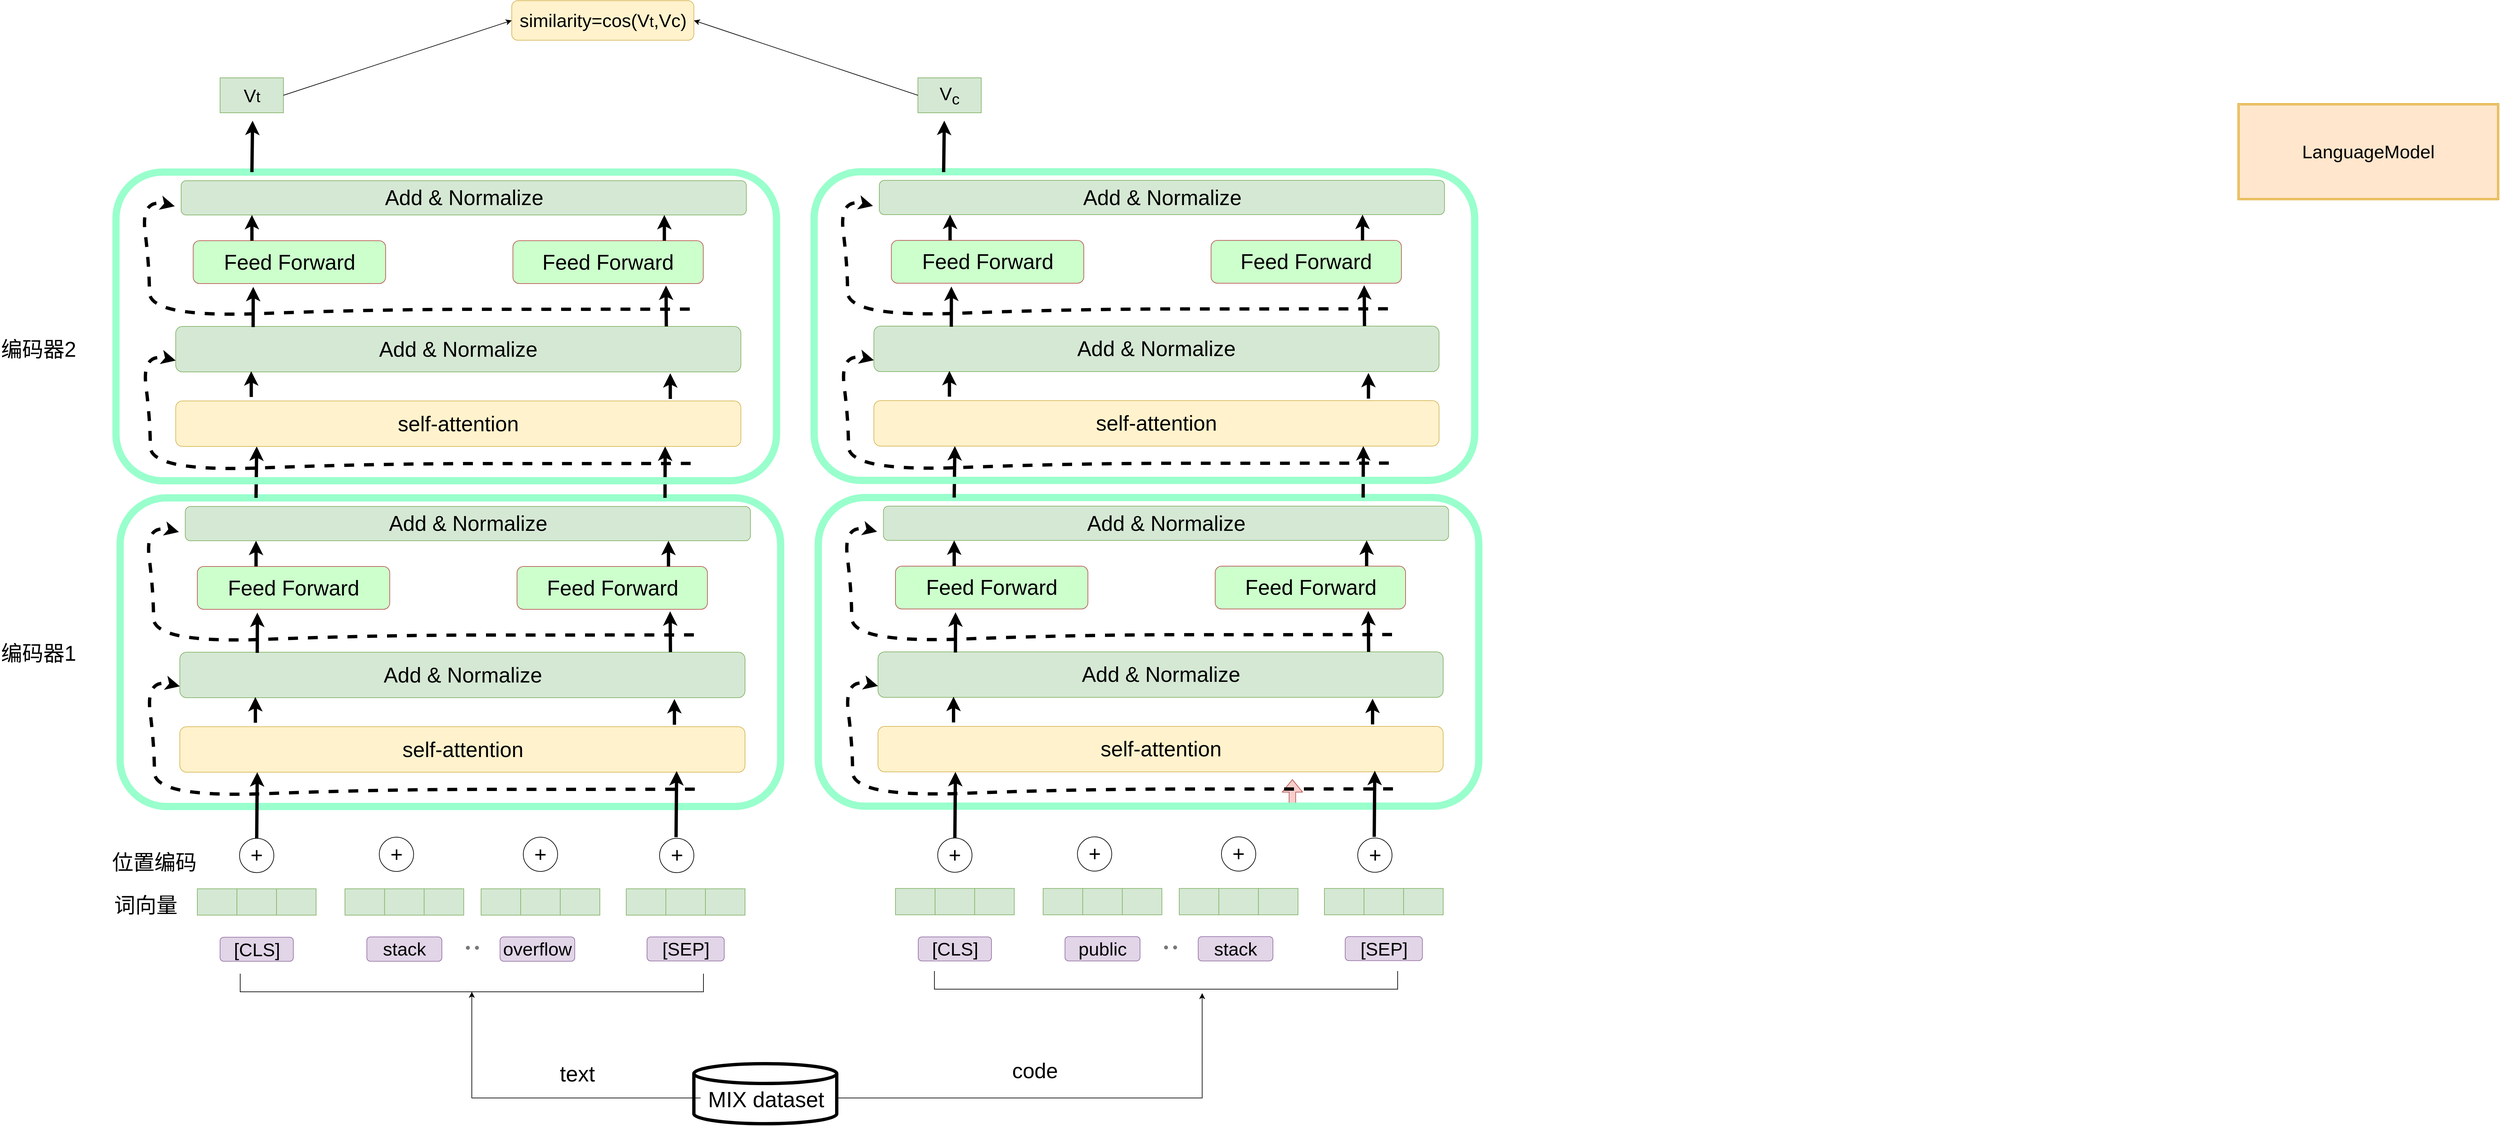 <mxfile version="16.2.7" type="github"><diagram name="Page-1" id="90a13364-a465-7bf4-72fc-28e22215d7a0"><mxGraphModel dx="5146.5" dy="3206" grid="1" gridSize="13" guides="1" tooltips="1" connect="1" arrows="1" fold="1" page="1" pageScale="1.5" pageWidth="1169" pageHeight="826" background="none" math="0" shadow="0"><root><mxCell id="0" style=";html=1;"/><mxCell id="1" style=";html=1;" parent="0"/><mxCell id="kjO1eCLJ_FDzMnLDXmi8-50" value="" style="rounded=1;whiteSpace=wrap;html=1;fontSize=32;fillColor=none;strokeColor=#99FFCC;strokeWidth=11;" vertex="1" parent="1"><mxGeometry x="-13" y="273" width="1001" height="468" as="geometry"/></mxCell><mxCell id="-iZUTilEa2WBl7ZFIHIT-30" value="" style="shape=partialRectangle;whiteSpace=wrap;html=1;bottom=1;right=1;left=1;top=0;fillColor=none;routingCenterX=-0.5;" parent="1" vertex="1"><mxGeometry x="169" y="995" width="702" height="27" as="geometry"/></mxCell><mxCell id="-iZUTilEa2WBl7ZFIHIT-35" value="&lt;span style=&quot;font-size: 28px&quot;&gt;stack&lt;/span&gt;" style="rounded=1;whiteSpace=wrap;html=1;fillColor=#e1d5e7;strokeColor=#9673a6;" parent="1" vertex="1"><mxGeometry x="360.88" y="938.75" width="113.75" height="37" as="geometry"/></mxCell><mxCell id="-iZUTilEa2WBl7ZFIHIT-37" value="&lt;span style=&quot;font-size: 28px&quot;&gt;overflow&lt;/span&gt;" style="rounded=1;whiteSpace=wrap;html=1;fillColor=#e1d5e7;strokeColor=#9673a6;" parent="1" vertex="1"><mxGeometry x="562.75" y="938.75" width="113.25" height="37" as="geometry"/></mxCell><mxCell id="-iZUTilEa2WBl7ZFIHIT-41" value="&lt;font style=&quot;font-size: 28px&quot;&gt;[SEP]&lt;/font&gt;" style="rounded=1;whiteSpace=wrap;html=1;fillColor=#e1d5e7;strokeColor=#9673a6;" parent="1" vertex="1"><mxGeometry x="785.5" y="938.75" width="117" height="36.5" as="geometry"/></mxCell><mxCell id="-iZUTilEa2WBl7ZFIHIT-42" value="&lt;font style=&quot;font-size: 28px&quot;&gt;[CLS]&lt;/font&gt;" style="rounded=1;whiteSpace=wrap;html=1;fillColor=#e1d5e7;strokeColor=#9673a6;" parent="1" vertex="1"><mxGeometry x="138.5" y="939.25" width="111" height="36.5" as="geometry"/></mxCell><mxCell id="-iZUTilEa2WBl7ZFIHIT-43" value="&lt;span style=&quot;font-size: 28px&quot;&gt;LanguageModel&lt;/span&gt;" style="shape=ext;double=1;rounded=0;whiteSpace=wrap;html=1;fillColor=#ffe6cc;strokeColor=#d79b00;" parent="1" vertex="1"><mxGeometry x="3196.25" y="-325" width="395.5" height="146" as="geometry"/></mxCell><mxCell id="-iZUTilEa2WBl7ZFIHIT-59" value="&lt;font style=&quot;font-size: 28px&quot;&gt;V&lt;/font&gt;&lt;font style=&quot;font-size: 23.333px&quot;&gt;t&lt;/font&gt;" style="rounded=0;whiteSpace=wrap;html=1;fillColor=#d5e8d4;strokeColor=#82b366;" parent="1" vertex="1"><mxGeometry x="138.5" y="-364" width="96" height="53" as="geometry"/></mxCell><mxCell id="r0zvoIGPUsBEDC_ozORA-17" value="&lt;font style=&quot;font-size: 28px&quot;&gt;V&lt;sub&gt;c&lt;/sub&gt;&lt;/font&gt;" style="rounded=0;whiteSpace=wrap;html=1;fillColor=#d5e8d4;strokeColor=#82b366;" parent="1" vertex="1"><mxGeometry x="1196" y="-364" width="96" height="53" as="geometry"/></mxCell><mxCell id="r0zvoIGPUsBEDC_ozORA-18" value="" style="shape=flexArrow;endArrow=classic;html=1;fillColor=#f8cecc;strokeColor=#b85450;" parent="1" edge="1"><mxGeometry width="50" height="50" relative="1" as="geometry"><mxPoint x="1763.5" y="743.75" as="sourcePoint"/><mxPoint x="1763.5" y="699.75" as="targetPoint"/></mxGeometry></mxCell><mxCell id="r0zvoIGPUsBEDC_ozORA-27" value="&lt;font style=&quot;font-size: 28px&quot;&gt;similarity=cos(V&lt;/font&gt;&lt;font&gt;&lt;span style=&quot;font-size: 23.333px&quot;&gt;t&lt;/span&gt;&lt;span style=&quot;font-size: 28px&quot;&gt;,Vc&lt;/span&gt;&lt;span style=&quot;font-size: 28px&quot;&gt;)&lt;/span&gt;&lt;/font&gt;" style="rounded=1;whiteSpace=wrap;html=1;fillColor=#fff2cc;strokeColor=#d6b656;" parent="1" vertex="1"><mxGeometry x="580.5" y="-481" width="276" height="60" as="geometry"/></mxCell><mxCell id="r0zvoIGPUsBEDC_ozORA-28" value="" style="endArrow=classic;html=1;entryX=0;entryY=0.5;entryDx=0;entryDy=0;exitX=1;exitY=0.5;exitDx=0;exitDy=0;" parent="1" source="-iZUTilEa2WBl7ZFIHIT-59" target="r0zvoIGPUsBEDC_ozORA-27" edge="1"><mxGeometry width="50" height="50" relative="1" as="geometry"><mxPoint x="533" y="-303.5" as="sourcePoint"/><mxPoint x="583" y="-353.5" as="targetPoint"/></mxGeometry></mxCell><mxCell id="r0zvoIGPUsBEDC_ozORA-29" value="" style="endArrow=classic;html=1;exitX=0;exitY=0.5;exitDx=0;exitDy=0;entryX=1;entryY=0.5;entryDx=0;entryDy=0;" parent="1" source="r0zvoIGPUsBEDC_ozORA-17" target="r0zvoIGPUsBEDC_ozORA-27" edge="1"><mxGeometry width="50" height="50" relative="1" as="geometry"><mxPoint x="665.25" y="668" as="sourcePoint"/><mxPoint x="665.75" y="638.5" as="targetPoint"/></mxGeometry></mxCell><mxCell id="w33IMnsK6YFaEakTSdEN-11" value="" style="shape=waypoint;sketch=0;size=6;pointerEvents=1;points=[];fillColor=none;resizable=0;rotatable=0;perimeter=centerPerimeter;snapToPoint=1;strokeWidth=1;strokeColor=#787878;" parent="1" vertex="1"><mxGeometry x="507.75" y="935.25" width="40" height="40" as="geometry"/></mxCell><mxCell id="w33IMnsK6YFaEakTSdEN-12" value="" style="shape=waypoint;sketch=0;size=6;pointerEvents=1;points=[];fillColor=none;resizable=0;rotatable=0;perimeter=centerPerimeter;snapToPoint=1;strokeWidth=1;strokeColor=#787878;" parent="1" vertex="1"><mxGeometry x="494" y="935.25" width="40" height="40" as="geometry"/></mxCell><mxCell id="w33IMnsK6YFaEakTSdEN-25" value="" style="shape=cylinder3;whiteSpace=wrap;html=1;boundedLbl=1;backgroundOutline=1;size=15;fontSize=33;strokeWidth=5;" parent="1" vertex="1"><mxGeometry x="856.5" y="1131" width="216.5" height="91" as="geometry"/></mxCell><mxCell id="w33IMnsK6YFaEakTSdEN-29" style="edgeStyle=orthogonalEdgeStyle;rounded=0;orthogonalLoop=1;jettySize=auto;html=1;entryX=0.5;entryY=1;entryDx=0;entryDy=0;fontSize=33;" parent="1" source="w33IMnsK6YFaEakTSdEN-26" target="-iZUTilEa2WBl7ZFIHIT-30" edge="1"><mxGeometry relative="1" as="geometry"><Array as="points"><mxPoint x="520" y="1183"/></Array></mxGeometry></mxCell><mxCell id="w33IMnsK6YFaEakTSdEN-26" value="&lt;font style=&quot;font-size: 33px&quot;&gt;MIX dataset&lt;/font&gt;" style="text;html=1;strokeColor=none;fillColor=none;align=center;verticalAlign=middle;whiteSpace=wrap;rounded=0;dashed=1;dashPattern=1 2;" parent="1" vertex="1"><mxGeometry x="866.75" y="1170" width="198" height="30" as="geometry"/></mxCell><mxCell id="w33IMnsK6YFaEakTSdEN-31" value="text" style="text;html=1;strokeColor=none;fillColor=none;align=center;verticalAlign=middle;whiteSpace=wrap;rounded=0;fontSize=33;" parent="1" vertex="1"><mxGeometry x="650" y="1131" width="60" height="30" as="geometry"/></mxCell><mxCell id="kjO1eCLJ_FDzMnLDXmi8-4" value="" style="shape=table;html=1;whiteSpace=wrap;startSize=0;container=1;collapsible=0;childLayout=tableLayout;fillColor=#d5e8d4;strokeColor=#82b366;" vertex="1" parent="1"><mxGeometry x="104" y="865.75" width="180" height="40" as="geometry"/></mxCell><mxCell id="kjO1eCLJ_FDzMnLDXmi8-5" value="" style="shape=tableRow;horizontal=0;startSize=0;swimlaneHead=0;swimlaneBody=0;top=0;left=0;bottom=0;right=0;collapsible=0;dropTarget=0;fillColor=none;points=[[0,0.5],[1,0.5]];portConstraint=eastwest;" vertex="1" parent="kjO1eCLJ_FDzMnLDXmi8-4"><mxGeometry width="180" height="40" as="geometry"/></mxCell><mxCell id="kjO1eCLJ_FDzMnLDXmi8-6" value="" style="shape=partialRectangle;html=1;whiteSpace=wrap;connectable=0;fillColor=none;top=0;left=0;bottom=0;right=0;overflow=hidden;" vertex="1" parent="kjO1eCLJ_FDzMnLDXmi8-5"><mxGeometry width="60" height="40" as="geometry"><mxRectangle width="60" height="40" as="alternateBounds"/></mxGeometry></mxCell><mxCell id="kjO1eCLJ_FDzMnLDXmi8-7" value="" style="shape=partialRectangle;html=1;whiteSpace=wrap;connectable=0;fillColor=none;top=0;left=0;bottom=0;right=0;overflow=hidden;" vertex="1" parent="kjO1eCLJ_FDzMnLDXmi8-5"><mxGeometry x="60" width="60" height="40" as="geometry"><mxRectangle width="60" height="40" as="alternateBounds"/></mxGeometry></mxCell><mxCell id="kjO1eCLJ_FDzMnLDXmi8-8" value="" style="shape=partialRectangle;html=1;whiteSpace=wrap;connectable=0;fillColor=none;top=0;left=0;bottom=0;right=0;overflow=hidden;" vertex="1" parent="kjO1eCLJ_FDzMnLDXmi8-5"><mxGeometry x="120" width="60" height="40" as="geometry"><mxRectangle width="60" height="40" as="alternateBounds"/></mxGeometry></mxCell><mxCell id="kjO1eCLJ_FDzMnLDXmi8-18" value="" style="shape=table;html=1;whiteSpace=wrap;startSize=0;container=1;collapsible=0;childLayout=tableLayout;fillColor=#d5e8d4;strokeColor=#82b366;" vertex="1" parent="1"><mxGeometry x="327.75" y="865.75" width="180" height="40" as="geometry"/></mxCell><mxCell id="kjO1eCLJ_FDzMnLDXmi8-19" value="" style="shape=tableRow;horizontal=0;startSize=0;swimlaneHead=0;swimlaneBody=0;top=0;left=0;bottom=0;right=0;collapsible=0;dropTarget=0;fillColor=none;points=[[0,0.5],[1,0.5]];portConstraint=eastwest;" vertex="1" parent="kjO1eCLJ_FDzMnLDXmi8-18"><mxGeometry width="180" height="40" as="geometry"/></mxCell><mxCell id="kjO1eCLJ_FDzMnLDXmi8-20" value="" style="shape=partialRectangle;html=1;whiteSpace=wrap;connectable=0;fillColor=none;top=0;left=0;bottom=0;right=0;overflow=hidden;" vertex="1" parent="kjO1eCLJ_FDzMnLDXmi8-19"><mxGeometry width="60" height="40" as="geometry"><mxRectangle width="60" height="40" as="alternateBounds"/></mxGeometry></mxCell><mxCell id="kjO1eCLJ_FDzMnLDXmi8-21" value="" style="shape=partialRectangle;html=1;whiteSpace=wrap;connectable=0;fillColor=none;top=0;left=0;bottom=0;right=0;overflow=hidden;" vertex="1" parent="kjO1eCLJ_FDzMnLDXmi8-19"><mxGeometry x="60" width="60" height="40" as="geometry"><mxRectangle width="60" height="40" as="alternateBounds"/></mxGeometry></mxCell><mxCell id="kjO1eCLJ_FDzMnLDXmi8-22" value="" style="shape=partialRectangle;html=1;whiteSpace=wrap;connectable=0;fillColor=none;top=0;left=0;bottom=0;right=0;overflow=hidden;" vertex="1" parent="kjO1eCLJ_FDzMnLDXmi8-19"><mxGeometry x="120" width="60" height="40" as="geometry"><mxRectangle width="60" height="40" as="alternateBounds"/></mxGeometry></mxCell><mxCell id="kjO1eCLJ_FDzMnLDXmi8-23" value="" style="shape=table;html=1;whiteSpace=wrap;startSize=0;container=1;collapsible=0;childLayout=tableLayout;fillColor=#d5e8d4;strokeColor=#82b366;" vertex="1" parent="1"><mxGeometry x="534" y="865.75" width="180" height="40" as="geometry"/></mxCell><mxCell id="kjO1eCLJ_FDzMnLDXmi8-24" value="" style="shape=tableRow;horizontal=0;startSize=0;swimlaneHead=0;swimlaneBody=0;top=0;left=0;bottom=0;right=0;collapsible=0;dropTarget=0;fillColor=none;points=[[0,0.5],[1,0.5]];portConstraint=eastwest;" vertex="1" parent="kjO1eCLJ_FDzMnLDXmi8-23"><mxGeometry width="180" height="40" as="geometry"/></mxCell><mxCell id="kjO1eCLJ_FDzMnLDXmi8-25" value="" style="shape=partialRectangle;html=1;whiteSpace=wrap;connectable=0;fillColor=none;top=0;left=0;bottom=0;right=0;overflow=hidden;" vertex="1" parent="kjO1eCLJ_FDzMnLDXmi8-24"><mxGeometry width="60" height="40" as="geometry"><mxRectangle width="60" height="40" as="alternateBounds"/></mxGeometry></mxCell><mxCell id="kjO1eCLJ_FDzMnLDXmi8-26" value="" style="shape=partialRectangle;html=1;whiteSpace=wrap;connectable=0;fillColor=none;top=0;left=0;bottom=0;right=0;overflow=hidden;" vertex="1" parent="kjO1eCLJ_FDzMnLDXmi8-24"><mxGeometry x="60" width="60" height="40" as="geometry"><mxRectangle width="60" height="40" as="alternateBounds"/></mxGeometry></mxCell><mxCell id="kjO1eCLJ_FDzMnLDXmi8-27" value="" style="shape=partialRectangle;html=1;whiteSpace=wrap;connectable=0;fillColor=none;top=0;left=0;bottom=0;right=0;overflow=hidden;" vertex="1" parent="kjO1eCLJ_FDzMnLDXmi8-24"><mxGeometry x="120" width="60" height="40" as="geometry"><mxRectangle width="60" height="40" as="alternateBounds"/></mxGeometry></mxCell><mxCell id="kjO1eCLJ_FDzMnLDXmi8-33" value="" style="shape=table;html=1;whiteSpace=wrap;startSize=0;container=1;collapsible=0;childLayout=tableLayout;fillColor=#d5e8d4;strokeColor=#82b366;" vertex="1" parent="1"><mxGeometry x="754" y="865.75" width="180" height="40" as="geometry"/></mxCell><mxCell id="kjO1eCLJ_FDzMnLDXmi8-34" value="" style="shape=tableRow;horizontal=0;startSize=0;swimlaneHead=0;swimlaneBody=0;top=0;left=0;bottom=0;right=0;collapsible=0;dropTarget=0;fillColor=none;points=[[0,0.5],[1,0.5]];portConstraint=eastwest;" vertex="1" parent="kjO1eCLJ_FDzMnLDXmi8-33"><mxGeometry width="180" height="40" as="geometry"/></mxCell><mxCell id="kjO1eCLJ_FDzMnLDXmi8-35" value="" style="shape=partialRectangle;html=1;whiteSpace=wrap;connectable=0;fillColor=none;top=0;left=0;bottom=0;right=0;overflow=hidden;" vertex="1" parent="kjO1eCLJ_FDzMnLDXmi8-34"><mxGeometry width="60" height="40" as="geometry"><mxRectangle width="60" height="40" as="alternateBounds"/></mxGeometry></mxCell><mxCell id="kjO1eCLJ_FDzMnLDXmi8-36" value="" style="shape=partialRectangle;html=1;whiteSpace=wrap;connectable=0;fillColor=none;top=0;left=0;bottom=0;right=0;overflow=hidden;" vertex="1" parent="kjO1eCLJ_FDzMnLDXmi8-34"><mxGeometry x="60" width="60" height="40" as="geometry"><mxRectangle width="60" height="40" as="alternateBounds"/></mxGeometry></mxCell><mxCell id="kjO1eCLJ_FDzMnLDXmi8-37" value="" style="shape=partialRectangle;html=1;whiteSpace=wrap;connectable=0;fillColor=none;top=0;left=0;bottom=0;right=0;overflow=hidden;" vertex="1" parent="kjO1eCLJ_FDzMnLDXmi8-34"><mxGeometry x="120" width="60" height="40" as="geometry"><mxRectangle width="60" height="40" as="alternateBounds"/></mxGeometry></mxCell><mxCell id="kjO1eCLJ_FDzMnLDXmi8-41" value="&lt;font style=&quot;font-size: 32px&quot;&gt;+&lt;/font&gt;" style="ellipse;whiteSpace=wrap;html=1;aspect=fixed;" vertex="1" parent="1"><mxGeometry x="168" y="789.25" width="52" height="52" as="geometry"/></mxCell><mxCell id="kjO1eCLJ_FDzMnLDXmi8-45" value="&lt;font style=&quot;font-size: 32px&quot;&gt;+&lt;/font&gt;" style="ellipse;whiteSpace=wrap;html=1;aspect=fixed;" vertex="1" parent="1"><mxGeometry x="804.5" y="789.25" width="52" height="52" as="geometry"/></mxCell><mxCell id="kjO1eCLJ_FDzMnLDXmi8-46" value="&lt;font style=&quot;font-size: 32px&quot;&gt;+&lt;/font&gt;" style="ellipse;whiteSpace=wrap;html=1;aspect=fixed;" vertex="1" parent="1"><mxGeometry x="598" y="787.5" width="52" height="52" as="geometry"/></mxCell><mxCell id="kjO1eCLJ_FDzMnLDXmi8-47" value="&lt;font style=&quot;font-size: 32px&quot;&gt;+&lt;/font&gt;" style="ellipse;whiteSpace=wrap;html=1;aspect=fixed;" vertex="1" parent="1"><mxGeometry x="379.75" y="787.5" width="52" height="52" as="geometry"/></mxCell><mxCell id="kjO1eCLJ_FDzMnLDXmi8-48" value="词向量" style="text;html=1;strokeColor=none;fillColor=none;align=center;verticalAlign=middle;whiteSpace=wrap;rounded=0;fontSize=32;" vertex="1" parent="1"><mxGeometry x="-26" y="875.75" width="104" height="30" as="geometry"/></mxCell><mxCell id="kjO1eCLJ_FDzMnLDXmi8-49" value="位置编码" style="text;html=1;strokeColor=none;fillColor=none;align=center;verticalAlign=middle;whiteSpace=wrap;rounded=0;fontSize=32;" vertex="1" parent="1"><mxGeometry x="-26" y="811.25" width="130" height="30" as="geometry"/></mxCell><mxCell id="kjO1eCLJ_FDzMnLDXmi8-51" value="self-attention" style="rounded=1;whiteSpace=wrap;html=1;fontSize=32;fillColor=#fff2cc;strokeColor=#d6b656;" vertex="1" parent="1"><mxGeometry x="77.5" y="620" width="856.5" height="69" as="geometry"/></mxCell><mxCell id="kjO1eCLJ_FDzMnLDXmi8-52" value="Add &amp;amp; Normalize" style="rounded=1;whiteSpace=wrap;html=1;fontSize=32;fillColor=#d5e8d4;strokeColor=#82b366;" vertex="1" parent="1"><mxGeometry x="77.5" y="507" width="856.5" height="69" as="geometry"/></mxCell><mxCell id="kjO1eCLJ_FDzMnLDXmi8-53" value="Feed Forward" style="rounded=1;whiteSpace=wrap;html=1;fontSize=32;fillColor=#CCFFCC;strokeColor=#b85450;" vertex="1" parent="1"><mxGeometry x="104" y="377" width="291.62" height="65" as="geometry"/></mxCell><mxCell id="kjO1eCLJ_FDzMnLDXmi8-54" value="Feed Forward" style="rounded=1;whiteSpace=wrap;html=1;fontSize=32;fillColor=#CCFFCC;strokeColor=#b85450;" vertex="1" parent="1"><mxGeometry x="588.5" y="377" width="288.5" height="65" as="geometry"/></mxCell><mxCell id="kjO1eCLJ_FDzMnLDXmi8-55" value="Add &amp;amp; Normalize" style="rounded=1;whiteSpace=wrap;html=1;fontSize=32;fillColor=#d5e8d4;strokeColor=#82b366;" vertex="1" parent="1"><mxGeometry x="85.75" y="286" width="856.5" height="52" as="geometry"/></mxCell><mxCell id="kjO1eCLJ_FDzMnLDXmi8-56" value="" style="endArrow=classic;html=1;rounded=0;fontSize=32;exitX=0.5;exitY=0;exitDx=0;exitDy=0;entryX=0.137;entryY=1;entryDx=0;entryDy=0;entryPerimeter=0;strokeWidth=5;" edge="1" parent="1" source="kjO1eCLJ_FDzMnLDXmi8-41" target="kjO1eCLJ_FDzMnLDXmi8-51"><mxGeometry width="50" height="50" relative="1" as="geometry"><mxPoint x="364" y="687" as="sourcePoint"/><mxPoint x="414" y="637" as="targetPoint"/></mxGeometry></mxCell><mxCell id="kjO1eCLJ_FDzMnLDXmi8-57" value="" style="endArrow=classic;html=1;rounded=0;fontSize=32;exitX=0.5;exitY=0;exitDx=0;exitDy=0;entryX=0.137;entryY=1;entryDx=0;entryDy=0;entryPerimeter=0;strokeWidth=5;" edge="1" parent="1"><mxGeometry width="50" height="50" relative="1" as="geometry"><mxPoint x="829.5" y="787.5" as="sourcePoint"/><mxPoint x="830.34" y="687.25" as="targetPoint"/></mxGeometry></mxCell><mxCell id="kjO1eCLJ_FDzMnLDXmi8-60" value="" style="curved=1;endArrow=classic;html=1;rounded=0;fontSize=32;strokeWidth=5;dashed=1;entryX=0;entryY=0.75;entryDx=0;entryDy=0;exitX=0.87;exitY=0.944;exitDx=0;exitDy=0;exitPerimeter=0;" edge="1" parent="1" source="kjO1eCLJ_FDzMnLDXmi8-50" target="kjO1eCLJ_FDzMnLDXmi8-52"><mxGeometry width="50" height="50" relative="1" as="geometry"><mxPoint x="754" y="715" as="sourcePoint"/><mxPoint x="65" y="655" as="targetPoint"/><Array as="points"><mxPoint x="715" y="715"/><mxPoint x="377" y="715"/><mxPoint x="39" y="728"/><mxPoint x="39" y="650"/><mxPoint x="26" y="546"/></Array></mxGeometry></mxCell><mxCell id="kjO1eCLJ_FDzMnLDXmi8-61" value="" style="curved=1;endArrow=classic;html=1;rounded=0;fontSize=32;strokeWidth=5;dashed=1;entryX=0;entryY=0.75;entryDx=0;entryDy=0;exitX=0.87;exitY=0.944;exitDx=0;exitDy=0;exitPerimeter=0;" edge="1" parent="1"><mxGeometry width="50" height="50" relative="1" as="geometry"><mxPoint x="856.5" y="480.792" as="sourcePoint"/><mxPoint x="76.13" y="324.75" as="targetPoint"/><Array as="points"><mxPoint x="713.63" y="481"/><mxPoint x="375.63" y="481"/><mxPoint x="37.63" y="494"/><mxPoint x="37.63" y="416"/><mxPoint x="24.63" y="312"/></Array></mxGeometry></mxCell><mxCell id="kjO1eCLJ_FDzMnLDXmi8-62" value="" style="endArrow=classic;html=1;rounded=0;fontSize=32;strokeWidth=5;" edge="1" parent="1"><mxGeometry width="50" height="50" relative="1" as="geometry"><mxPoint x="192" y="614" as="sourcePoint"/><mxPoint x="192" y="575" as="targetPoint"/></mxGeometry></mxCell><mxCell id="kjO1eCLJ_FDzMnLDXmi8-65" value="" style="endArrow=classic;html=1;rounded=0;fontSize=32;strokeWidth=5;" edge="1" parent="1"><mxGeometry width="50" height="50" relative="1" as="geometry"><mxPoint x="827" y="617" as="sourcePoint"/><mxPoint x="827" y="578" as="targetPoint"/></mxGeometry></mxCell><mxCell id="kjO1eCLJ_FDzMnLDXmi8-66" value="" style="endArrow=classic;html=1;rounded=0;fontSize=32;strokeWidth=5;exitX=0.137;exitY=-0.058;exitDx=0;exitDy=0;exitPerimeter=0;" edge="1" parent="1"><mxGeometry width="50" height="50" relative="1" as="geometry"><mxPoint x="194.84" y="507.998" as="sourcePoint"/><mxPoint x="195" y="447" as="targetPoint"/></mxGeometry></mxCell><mxCell id="kjO1eCLJ_FDzMnLDXmi8-67" value="" style="endArrow=classic;html=1;rounded=0;fontSize=32;strokeWidth=5;entryX=0.858;entryY=1.031;entryDx=0;entryDy=0;entryPerimeter=0;" edge="1" parent="1"><mxGeometry width="50" height="50" relative="1" as="geometry"><mxPoint x="821" y="507" as="sourcePoint"/><mxPoint x="820.533" y="445.015" as="targetPoint"/></mxGeometry></mxCell><mxCell id="kjO1eCLJ_FDzMnLDXmi8-68" value="" style="endArrow=classic;html=1;rounded=0;fontSize=32;exitX=0.5;exitY=0;exitDx=0;exitDy=0;strokeWidth=5;" edge="1" parent="1"><mxGeometry width="50" height="50" relative="1" as="geometry"><mxPoint x="193" y="273" as="sourcePoint"/><mxPoint x="194" y="195" as="targetPoint"/></mxGeometry></mxCell><mxCell id="kjO1eCLJ_FDzMnLDXmi8-69" value="" style="endArrow=classic;html=1;rounded=0;fontSize=32;exitX=0.5;exitY=0;exitDx=0;exitDy=0;strokeWidth=5;" edge="1" parent="1"><mxGeometry width="50" height="50" relative="1" as="geometry"><mxPoint x="812.75" y="273" as="sourcePoint"/><mxPoint x="813" y="195" as="targetPoint"/></mxGeometry></mxCell><mxCell id="kjO1eCLJ_FDzMnLDXmi8-72" value="" style="endArrow=classic;html=1;rounded=0;fontSize=32;strokeWidth=5;" edge="1" parent="1"><mxGeometry width="50" height="50" relative="1" as="geometry"><mxPoint x="193" y="377" as="sourcePoint"/><mxPoint x="193" y="338" as="targetPoint"/></mxGeometry></mxCell><mxCell id="kjO1eCLJ_FDzMnLDXmi8-75" value="" style="endArrow=classic;html=1;rounded=0;fontSize=32;strokeWidth=5;" edge="1" parent="1"><mxGeometry width="50" height="50" relative="1" as="geometry"><mxPoint x="818" y="377" as="sourcePoint"/><mxPoint x="818" y="338" as="targetPoint"/></mxGeometry></mxCell><mxCell id="kjO1eCLJ_FDzMnLDXmi8-117" value="" style="rounded=1;whiteSpace=wrap;html=1;fontSize=32;fillColor=none;strokeColor=#99FFCC;strokeWidth=11;" vertex="1" parent="1"><mxGeometry x="-19.25" y="-221" width="1001" height="468" as="geometry"/></mxCell><mxCell id="kjO1eCLJ_FDzMnLDXmi8-118" value="self-attention" style="rounded=1;whiteSpace=wrap;html=1;fontSize=32;fillColor=#fff2cc;strokeColor=#d6b656;" vertex="1" parent="1"><mxGeometry x="71.25" y="126" width="856.5" height="69" as="geometry"/></mxCell><mxCell id="kjO1eCLJ_FDzMnLDXmi8-119" value="Add &amp;amp; Normalize" style="rounded=1;whiteSpace=wrap;html=1;fontSize=32;fillColor=#d5e8d4;strokeColor=#82b366;" vertex="1" parent="1"><mxGeometry x="71.25" y="13" width="856.5" height="69" as="geometry"/></mxCell><mxCell id="kjO1eCLJ_FDzMnLDXmi8-120" value="Feed Forward" style="rounded=1;whiteSpace=wrap;html=1;fontSize=32;fillColor=#CCFFCC;strokeColor=#b85450;" vertex="1" parent="1"><mxGeometry x="97.75" y="-117" width="291.62" height="65" as="geometry"/></mxCell><mxCell id="kjO1eCLJ_FDzMnLDXmi8-121" value="Feed Forward" style="rounded=1;whiteSpace=wrap;html=1;fontSize=32;fillColor=#CCFFCC;strokeColor=#b85450;" vertex="1" parent="1"><mxGeometry x="582.25" y="-117" width="288.5" height="65" as="geometry"/></mxCell><mxCell id="kjO1eCLJ_FDzMnLDXmi8-122" value="Add &amp;amp; Normalize" style="rounded=1;whiteSpace=wrap;html=1;fontSize=32;fillColor=#d5e8d4;strokeColor=#82b366;" vertex="1" parent="1"><mxGeometry x="79.5" y="-208" width="856.5" height="52" as="geometry"/></mxCell><mxCell id="kjO1eCLJ_FDzMnLDXmi8-123" value="" style="curved=1;endArrow=classic;html=1;rounded=0;fontSize=32;strokeWidth=5;dashed=1;entryX=0;entryY=0.75;entryDx=0;entryDy=0;exitX=0.87;exitY=0.944;exitDx=0;exitDy=0;exitPerimeter=0;" edge="1" parent="1" source="kjO1eCLJ_FDzMnLDXmi8-117" target="kjO1eCLJ_FDzMnLDXmi8-119"><mxGeometry width="50" height="50" relative="1" as="geometry"><mxPoint x="747.75" y="221" as="sourcePoint"/><mxPoint x="58.75" y="161" as="targetPoint"/><Array as="points"><mxPoint x="708.75" y="221"/><mxPoint x="370.75" y="221"/><mxPoint x="32.75" y="234"/><mxPoint x="32.75" y="156"/><mxPoint x="19.75" y="52"/></Array></mxGeometry></mxCell><mxCell id="kjO1eCLJ_FDzMnLDXmi8-124" value="" style="curved=1;endArrow=classic;html=1;rounded=0;fontSize=32;strokeWidth=5;dashed=1;entryX=0;entryY=0.75;entryDx=0;entryDy=0;exitX=0.87;exitY=0.944;exitDx=0;exitDy=0;exitPerimeter=0;" edge="1" parent="1"><mxGeometry width="50" height="50" relative="1" as="geometry"><mxPoint x="850.25" y="-13.208" as="sourcePoint"/><mxPoint x="69.88" y="-169.25" as="targetPoint"/><Array as="points"><mxPoint x="707.38" y="-13"/><mxPoint x="369.38" y="-13"/><mxPoint x="31.38"/><mxPoint x="31.38" y="-78"/><mxPoint x="18.38" y="-182"/></Array></mxGeometry></mxCell><mxCell id="kjO1eCLJ_FDzMnLDXmi8-125" value="" style="endArrow=classic;html=1;rounded=0;fontSize=32;strokeWidth=5;" edge="1" parent="1"><mxGeometry width="50" height="50" relative="1" as="geometry"><mxPoint x="185.75" y="120" as="sourcePoint"/><mxPoint x="185.75" y="81" as="targetPoint"/></mxGeometry></mxCell><mxCell id="kjO1eCLJ_FDzMnLDXmi8-128" value="" style="endArrow=classic;html=1;rounded=0;fontSize=32;strokeWidth=5;" edge="1" parent="1"><mxGeometry width="50" height="50" relative="1" as="geometry"><mxPoint x="820.75" y="123" as="sourcePoint"/><mxPoint x="820.75" y="84" as="targetPoint"/></mxGeometry></mxCell><mxCell id="kjO1eCLJ_FDzMnLDXmi8-129" value="" style="endArrow=classic;html=1;rounded=0;fontSize=32;strokeWidth=5;exitX=0.137;exitY=-0.058;exitDx=0;exitDy=0;exitPerimeter=0;" edge="1" parent="1"><mxGeometry width="50" height="50" relative="1" as="geometry"><mxPoint x="188.59" y="13.998" as="sourcePoint"/><mxPoint x="188.75" y="-47" as="targetPoint"/></mxGeometry></mxCell><mxCell id="kjO1eCLJ_FDzMnLDXmi8-130" value="" style="endArrow=classic;html=1;rounded=0;fontSize=32;strokeWidth=5;entryX=0.858;entryY=1.031;entryDx=0;entryDy=0;entryPerimeter=0;" edge="1" parent="1"><mxGeometry width="50" height="50" relative="1" as="geometry"><mxPoint x="814.75" y="13" as="sourcePoint"/><mxPoint x="814.283" y="-48.985" as="targetPoint"/></mxGeometry></mxCell><mxCell id="kjO1eCLJ_FDzMnLDXmi8-131" value="" style="endArrow=classic;html=1;rounded=0;fontSize=32;exitX=0.5;exitY=0;exitDx=0;exitDy=0;strokeWidth=5;" edge="1" parent="1"><mxGeometry width="50" height="50" relative="1" as="geometry"><mxPoint x="186.75" y="-221" as="sourcePoint"/><mxPoint x="187.75" y="-299" as="targetPoint"/></mxGeometry></mxCell><mxCell id="kjO1eCLJ_FDzMnLDXmi8-135" value="" style="endArrow=classic;html=1;rounded=0;fontSize=32;strokeWidth=5;" edge="1" parent="1"><mxGeometry width="50" height="50" relative="1" as="geometry"><mxPoint x="186.75" y="-117" as="sourcePoint"/><mxPoint x="186.75" y="-156" as="targetPoint"/></mxGeometry></mxCell><mxCell id="kjO1eCLJ_FDzMnLDXmi8-136" value="" style="endArrow=classic;html=1;rounded=0;fontSize=32;strokeWidth=5;" edge="1" parent="1"><mxGeometry width="50" height="50" relative="1" as="geometry"><mxPoint x="811.75" y="-117" as="sourcePoint"/><mxPoint x="811.75" y="-156" as="targetPoint"/></mxGeometry></mxCell><mxCell id="kjO1eCLJ_FDzMnLDXmi8-137" value="编码器1" style="text;html=1;strokeColor=none;fillColor=none;align=center;verticalAlign=middle;whiteSpace=wrap;rounded=0;fontSize=32;" vertex="1" parent="1"><mxGeometry x="-195" y="494" width="117" height="30" as="geometry"/></mxCell><mxCell id="kjO1eCLJ_FDzMnLDXmi8-138" value="编码器2" style="text;html=1;strokeColor=none;fillColor=none;align=center;verticalAlign=middle;whiteSpace=wrap;rounded=0;fontSize=32;" vertex="1" parent="1"><mxGeometry x="-195" y="32.5" width="117" height="30" as="geometry"/></mxCell><mxCell id="kjO1eCLJ_FDzMnLDXmi8-205" value="" style="rounded=1;whiteSpace=wrap;html=1;fontSize=32;fillColor=none;strokeColor=#99FFCC;strokeWidth=11;" vertex="1" parent="1"><mxGeometry x="1045" y="272.5" width="1001" height="468" as="geometry"/></mxCell><mxCell id="kjO1eCLJ_FDzMnLDXmi8-206" value="&lt;span style=&quot;font-size: 28px&quot;&gt;public&lt;/span&gt;" style="rounded=1;whiteSpace=wrap;html=1;fillColor=#e1d5e7;strokeColor=#9673a6;" vertex="1" parent="1"><mxGeometry x="1418.88" y="938.25" width="113.75" height="37" as="geometry"/></mxCell><mxCell id="kjO1eCLJ_FDzMnLDXmi8-207" value="&lt;span style=&quot;font-size: 28px&quot;&gt;stack&lt;/span&gt;" style="rounded=1;whiteSpace=wrap;html=1;fillColor=#e1d5e7;strokeColor=#9673a6;" vertex="1" parent="1"><mxGeometry x="1620.75" y="938.25" width="113.25" height="37" as="geometry"/></mxCell><mxCell id="kjO1eCLJ_FDzMnLDXmi8-208" value="&lt;font style=&quot;font-size: 28px&quot;&gt;[SEP]&lt;/font&gt;" style="rounded=1;whiteSpace=wrap;html=1;fillColor=#e1d5e7;strokeColor=#9673a6;" vertex="1" parent="1"><mxGeometry x="1843.5" y="938.25" width="117" height="36.5" as="geometry"/></mxCell><mxCell id="kjO1eCLJ_FDzMnLDXmi8-209" value="&lt;font style=&quot;font-size: 28px&quot;&gt;[CLS]&lt;/font&gt;" style="rounded=1;whiteSpace=wrap;html=1;fillColor=#e1d5e7;strokeColor=#9673a6;" vertex="1" parent="1"><mxGeometry x="1196.5" y="938.75" width="111" height="36.5" as="geometry"/></mxCell><mxCell id="kjO1eCLJ_FDzMnLDXmi8-210" value="" style="shape=waypoint;sketch=0;size=6;pointerEvents=1;points=[];fillColor=none;resizable=0;rotatable=0;perimeter=centerPerimeter;snapToPoint=1;strokeWidth=1;strokeColor=#787878;" vertex="1" parent="1"><mxGeometry x="1565.75" y="934.75" width="40" height="40" as="geometry"/></mxCell><mxCell id="kjO1eCLJ_FDzMnLDXmi8-211" value="" style="shape=waypoint;sketch=0;size=6;pointerEvents=1;points=[];fillColor=none;resizable=0;rotatable=0;perimeter=centerPerimeter;snapToPoint=1;strokeWidth=1;strokeColor=#787878;" vertex="1" parent="1"><mxGeometry x="1552" y="934.75" width="40" height="40" as="geometry"/></mxCell><mxCell id="kjO1eCLJ_FDzMnLDXmi8-212" value="" style="shape=table;html=1;whiteSpace=wrap;startSize=0;container=1;collapsible=0;childLayout=tableLayout;fillColor=#d5e8d4;strokeColor=#82b366;" vertex="1" parent="1"><mxGeometry x="1162" y="865.25" width="180" height="40" as="geometry"/></mxCell><mxCell id="kjO1eCLJ_FDzMnLDXmi8-213" value="" style="shape=tableRow;horizontal=0;startSize=0;swimlaneHead=0;swimlaneBody=0;top=0;left=0;bottom=0;right=0;collapsible=0;dropTarget=0;fillColor=none;points=[[0,0.5],[1,0.5]];portConstraint=eastwest;" vertex="1" parent="kjO1eCLJ_FDzMnLDXmi8-212"><mxGeometry width="180" height="40" as="geometry"/></mxCell><mxCell id="kjO1eCLJ_FDzMnLDXmi8-214" value="" style="shape=partialRectangle;html=1;whiteSpace=wrap;connectable=0;fillColor=none;top=0;left=0;bottom=0;right=0;overflow=hidden;" vertex="1" parent="kjO1eCLJ_FDzMnLDXmi8-213"><mxGeometry width="60" height="40" as="geometry"><mxRectangle width="60" height="40" as="alternateBounds"/></mxGeometry></mxCell><mxCell id="kjO1eCLJ_FDzMnLDXmi8-215" value="" style="shape=partialRectangle;html=1;whiteSpace=wrap;connectable=0;fillColor=none;top=0;left=0;bottom=0;right=0;overflow=hidden;" vertex="1" parent="kjO1eCLJ_FDzMnLDXmi8-213"><mxGeometry x="60" width="60" height="40" as="geometry"><mxRectangle width="60" height="40" as="alternateBounds"/></mxGeometry></mxCell><mxCell id="kjO1eCLJ_FDzMnLDXmi8-216" value="" style="shape=partialRectangle;html=1;whiteSpace=wrap;connectable=0;fillColor=none;top=0;left=0;bottom=0;right=0;overflow=hidden;" vertex="1" parent="kjO1eCLJ_FDzMnLDXmi8-213"><mxGeometry x="120" width="60" height="40" as="geometry"><mxRectangle width="60" height="40" as="alternateBounds"/></mxGeometry></mxCell><mxCell id="kjO1eCLJ_FDzMnLDXmi8-217" value="" style="shape=table;html=1;whiteSpace=wrap;startSize=0;container=1;collapsible=0;childLayout=tableLayout;fillColor=#d5e8d4;strokeColor=#82b366;" vertex="1" parent="1"><mxGeometry x="1385.75" y="865.25" width="180" height="40" as="geometry"/></mxCell><mxCell id="kjO1eCLJ_FDzMnLDXmi8-218" value="" style="shape=tableRow;horizontal=0;startSize=0;swimlaneHead=0;swimlaneBody=0;top=0;left=0;bottom=0;right=0;collapsible=0;dropTarget=0;fillColor=none;points=[[0,0.5],[1,0.5]];portConstraint=eastwest;" vertex="1" parent="kjO1eCLJ_FDzMnLDXmi8-217"><mxGeometry width="180" height="40" as="geometry"/></mxCell><mxCell id="kjO1eCLJ_FDzMnLDXmi8-219" value="" style="shape=partialRectangle;html=1;whiteSpace=wrap;connectable=0;fillColor=none;top=0;left=0;bottom=0;right=0;overflow=hidden;" vertex="1" parent="kjO1eCLJ_FDzMnLDXmi8-218"><mxGeometry width="60" height="40" as="geometry"><mxRectangle width="60" height="40" as="alternateBounds"/></mxGeometry></mxCell><mxCell id="kjO1eCLJ_FDzMnLDXmi8-220" value="" style="shape=partialRectangle;html=1;whiteSpace=wrap;connectable=0;fillColor=none;top=0;left=0;bottom=0;right=0;overflow=hidden;" vertex="1" parent="kjO1eCLJ_FDzMnLDXmi8-218"><mxGeometry x="60" width="60" height="40" as="geometry"><mxRectangle width="60" height="40" as="alternateBounds"/></mxGeometry></mxCell><mxCell id="kjO1eCLJ_FDzMnLDXmi8-221" value="" style="shape=partialRectangle;html=1;whiteSpace=wrap;connectable=0;fillColor=none;top=0;left=0;bottom=0;right=0;overflow=hidden;" vertex="1" parent="kjO1eCLJ_FDzMnLDXmi8-218"><mxGeometry x="120" width="60" height="40" as="geometry"><mxRectangle width="60" height="40" as="alternateBounds"/></mxGeometry></mxCell><mxCell id="kjO1eCLJ_FDzMnLDXmi8-222" value="" style="shape=table;html=1;whiteSpace=wrap;startSize=0;container=1;collapsible=0;childLayout=tableLayout;fillColor=#d5e8d4;strokeColor=#82b366;" vertex="1" parent="1"><mxGeometry x="1592" y="865.25" width="180" height="40" as="geometry"/></mxCell><mxCell id="kjO1eCLJ_FDzMnLDXmi8-223" value="" style="shape=tableRow;horizontal=0;startSize=0;swimlaneHead=0;swimlaneBody=0;top=0;left=0;bottom=0;right=0;collapsible=0;dropTarget=0;fillColor=none;points=[[0,0.5],[1,0.5]];portConstraint=eastwest;" vertex="1" parent="kjO1eCLJ_FDzMnLDXmi8-222"><mxGeometry width="180" height="40" as="geometry"/></mxCell><mxCell id="kjO1eCLJ_FDzMnLDXmi8-224" value="" style="shape=partialRectangle;html=1;whiteSpace=wrap;connectable=0;fillColor=none;top=0;left=0;bottom=0;right=0;overflow=hidden;" vertex="1" parent="kjO1eCLJ_FDzMnLDXmi8-223"><mxGeometry width="60" height="40" as="geometry"><mxRectangle width="60" height="40" as="alternateBounds"/></mxGeometry></mxCell><mxCell id="kjO1eCLJ_FDzMnLDXmi8-225" value="" style="shape=partialRectangle;html=1;whiteSpace=wrap;connectable=0;fillColor=none;top=0;left=0;bottom=0;right=0;overflow=hidden;" vertex="1" parent="kjO1eCLJ_FDzMnLDXmi8-223"><mxGeometry x="60" width="60" height="40" as="geometry"><mxRectangle width="60" height="40" as="alternateBounds"/></mxGeometry></mxCell><mxCell id="kjO1eCLJ_FDzMnLDXmi8-226" value="" style="shape=partialRectangle;html=1;whiteSpace=wrap;connectable=0;fillColor=none;top=0;left=0;bottom=0;right=0;overflow=hidden;" vertex="1" parent="kjO1eCLJ_FDzMnLDXmi8-223"><mxGeometry x="120" width="60" height="40" as="geometry"><mxRectangle width="60" height="40" as="alternateBounds"/></mxGeometry></mxCell><mxCell id="kjO1eCLJ_FDzMnLDXmi8-227" value="" style="shape=table;html=1;whiteSpace=wrap;startSize=0;container=1;collapsible=0;childLayout=tableLayout;fillColor=#d5e8d4;strokeColor=#82b366;" vertex="1" parent="1"><mxGeometry x="1812" y="865.25" width="180" height="40" as="geometry"/></mxCell><mxCell id="kjO1eCLJ_FDzMnLDXmi8-228" value="" style="shape=tableRow;horizontal=0;startSize=0;swimlaneHead=0;swimlaneBody=0;top=0;left=0;bottom=0;right=0;collapsible=0;dropTarget=0;fillColor=none;points=[[0,0.5],[1,0.5]];portConstraint=eastwest;" vertex="1" parent="kjO1eCLJ_FDzMnLDXmi8-227"><mxGeometry width="180" height="40" as="geometry"/></mxCell><mxCell id="kjO1eCLJ_FDzMnLDXmi8-229" value="" style="shape=partialRectangle;html=1;whiteSpace=wrap;connectable=0;fillColor=none;top=0;left=0;bottom=0;right=0;overflow=hidden;" vertex="1" parent="kjO1eCLJ_FDzMnLDXmi8-228"><mxGeometry width="60" height="40" as="geometry"><mxRectangle width="60" height="40" as="alternateBounds"/></mxGeometry></mxCell><mxCell id="kjO1eCLJ_FDzMnLDXmi8-230" value="" style="shape=partialRectangle;html=1;whiteSpace=wrap;connectable=0;fillColor=none;top=0;left=0;bottom=0;right=0;overflow=hidden;" vertex="1" parent="kjO1eCLJ_FDzMnLDXmi8-228"><mxGeometry x="60" width="60" height="40" as="geometry"><mxRectangle width="60" height="40" as="alternateBounds"/></mxGeometry></mxCell><mxCell id="kjO1eCLJ_FDzMnLDXmi8-231" value="" style="shape=partialRectangle;html=1;whiteSpace=wrap;connectable=0;fillColor=none;top=0;left=0;bottom=0;right=0;overflow=hidden;" vertex="1" parent="kjO1eCLJ_FDzMnLDXmi8-228"><mxGeometry x="120" width="60" height="40" as="geometry"><mxRectangle width="60" height="40" as="alternateBounds"/></mxGeometry></mxCell><mxCell id="kjO1eCLJ_FDzMnLDXmi8-232" value="&lt;font style=&quot;font-size: 32px&quot;&gt;+&lt;/font&gt;" style="ellipse;whiteSpace=wrap;html=1;aspect=fixed;" vertex="1" parent="1"><mxGeometry x="1226" y="788.75" width="52" height="52" as="geometry"/></mxCell><mxCell id="kjO1eCLJ_FDzMnLDXmi8-233" value="&lt;font style=&quot;font-size: 32px&quot;&gt;+&lt;/font&gt;" style="ellipse;whiteSpace=wrap;html=1;aspect=fixed;" vertex="1" parent="1"><mxGeometry x="1862.5" y="788.75" width="52" height="52" as="geometry"/></mxCell><mxCell id="kjO1eCLJ_FDzMnLDXmi8-234" value="&lt;font style=&quot;font-size: 32px&quot;&gt;+&lt;/font&gt;" style="ellipse;whiteSpace=wrap;html=1;aspect=fixed;" vertex="1" parent="1"><mxGeometry x="1656" y="787" width="52" height="52" as="geometry"/></mxCell><mxCell id="kjO1eCLJ_FDzMnLDXmi8-235" value="&lt;font style=&quot;font-size: 32px&quot;&gt;+&lt;/font&gt;" style="ellipse;whiteSpace=wrap;html=1;aspect=fixed;" vertex="1" parent="1"><mxGeometry x="1437.75" y="787" width="52" height="52" as="geometry"/></mxCell><mxCell id="kjO1eCLJ_FDzMnLDXmi8-238" value="self-attention" style="rounded=1;whiteSpace=wrap;html=1;fontSize=32;fillColor=#fff2cc;strokeColor=#d6b656;" vertex="1" parent="1"><mxGeometry x="1135.5" y="619.5" width="856.5" height="69" as="geometry"/></mxCell><mxCell id="kjO1eCLJ_FDzMnLDXmi8-239" value="Add &amp;amp; Normalize" style="rounded=1;whiteSpace=wrap;html=1;fontSize=32;fillColor=#d5e8d4;strokeColor=#82b366;" vertex="1" parent="1"><mxGeometry x="1135.5" y="506.5" width="856.5" height="69" as="geometry"/></mxCell><mxCell id="kjO1eCLJ_FDzMnLDXmi8-240" value="Feed Forward" style="rounded=1;whiteSpace=wrap;html=1;fontSize=32;fillColor=#CCFFCC;strokeColor=#b85450;" vertex="1" parent="1"><mxGeometry x="1162" y="376.5" width="291.62" height="65" as="geometry"/></mxCell><mxCell id="kjO1eCLJ_FDzMnLDXmi8-241" value="Feed Forward" style="rounded=1;whiteSpace=wrap;html=1;fontSize=32;fillColor=#CCFFCC;strokeColor=#b85450;" vertex="1" parent="1"><mxGeometry x="1646.5" y="376.5" width="288.5" height="65" as="geometry"/></mxCell><mxCell id="kjO1eCLJ_FDzMnLDXmi8-242" value="Add &amp;amp; Normalize" style="rounded=1;whiteSpace=wrap;html=1;fontSize=32;fillColor=#d5e8d4;strokeColor=#82b366;" vertex="1" parent="1"><mxGeometry x="1143.75" y="285.5" width="856.5" height="52" as="geometry"/></mxCell><mxCell id="kjO1eCLJ_FDzMnLDXmi8-243" value="" style="endArrow=classic;html=1;rounded=0;fontSize=32;exitX=0.5;exitY=0;exitDx=0;exitDy=0;entryX=0.137;entryY=1;entryDx=0;entryDy=0;entryPerimeter=0;strokeWidth=5;" edge="1" parent="1" source="kjO1eCLJ_FDzMnLDXmi8-232" target="kjO1eCLJ_FDzMnLDXmi8-238"><mxGeometry width="50" height="50" relative="1" as="geometry"><mxPoint x="1422" y="686.5" as="sourcePoint"/><mxPoint x="1472" y="636.5" as="targetPoint"/></mxGeometry></mxCell><mxCell id="kjO1eCLJ_FDzMnLDXmi8-244" value="" style="endArrow=classic;html=1;rounded=0;fontSize=32;exitX=0.5;exitY=0;exitDx=0;exitDy=0;entryX=0.137;entryY=1;entryDx=0;entryDy=0;entryPerimeter=0;strokeWidth=5;" edge="1" parent="1"><mxGeometry width="50" height="50" relative="1" as="geometry"><mxPoint x="1887.5" y="787" as="sourcePoint"/><mxPoint x="1888.341" y="686.75" as="targetPoint"/></mxGeometry></mxCell><mxCell id="kjO1eCLJ_FDzMnLDXmi8-245" value="" style="curved=1;endArrow=classic;html=1;rounded=0;fontSize=32;strokeWidth=5;dashed=1;entryX=0;entryY=0.75;entryDx=0;entryDy=0;exitX=0.87;exitY=0.944;exitDx=0;exitDy=0;exitPerimeter=0;" edge="1" parent="1" source="kjO1eCLJ_FDzMnLDXmi8-205" target="kjO1eCLJ_FDzMnLDXmi8-239"><mxGeometry width="50" height="50" relative="1" as="geometry"><mxPoint x="1812" y="714.5" as="sourcePoint"/><mxPoint x="1123" y="654.5" as="targetPoint"/><Array as="points"><mxPoint x="1773" y="714.5"/><mxPoint x="1435" y="714.5"/><mxPoint x="1097" y="727.5"/><mxPoint x="1097" y="649.5"/><mxPoint x="1084" y="545.5"/></Array></mxGeometry></mxCell><mxCell id="kjO1eCLJ_FDzMnLDXmi8-246" value="" style="curved=1;endArrow=classic;html=1;rounded=0;fontSize=32;strokeWidth=5;dashed=1;entryX=0;entryY=0.75;entryDx=0;entryDy=0;exitX=0.87;exitY=0.944;exitDx=0;exitDy=0;exitPerimeter=0;" edge="1" parent="1"><mxGeometry width="50" height="50" relative="1" as="geometry"><mxPoint x="1914.5" y="480.292" as="sourcePoint"/><mxPoint x="1134.13" y="324.25" as="targetPoint"/><Array as="points"><mxPoint x="1771.63" y="480.5"/><mxPoint x="1433.63" y="480.5"/><mxPoint x="1095.63" y="493.5"/><mxPoint x="1095.63" y="415.5"/><mxPoint x="1082.63" y="311.5"/></Array></mxGeometry></mxCell><mxCell id="kjO1eCLJ_FDzMnLDXmi8-247" value="" style="endArrow=classic;html=1;rounded=0;fontSize=32;strokeWidth=5;" edge="1" parent="1"><mxGeometry width="50" height="50" relative="1" as="geometry"><mxPoint x="1250" y="613.5" as="sourcePoint"/><mxPoint x="1250" y="574.5" as="targetPoint"/></mxGeometry></mxCell><mxCell id="kjO1eCLJ_FDzMnLDXmi8-248" value="" style="endArrow=classic;html=1;rounded=0;fontSize=32;strokeWidth=5;" edge="1" parent="1"><mxGeometry width="50" height="50" relative="1" as="geometry"><mxPoint x="1885" y="616.5" as="sourcePoint"/><mxPoint x="1885" y="577.5" as="targetPoint"/></mxGeometry></mxCell><mxCell id="kjO1eCLJ_FDzMnLDXmi8-249" value="" style="endArrow=classic;html=1;rounded=0;fontSize=32;strokeWidth=5;exitX=0.137;exitY=-0.058;exitDx=0;exitDy=0;exitPerimeter=0;" edge="1" parent="1"><mxGeometry width="50" height="50" relative="1" as="geometry"><mxPoint x="1252.84" y="507.498" as="sourcePoint"/><mxPoint x="1253" y="446.5" as="targetPoint"/></mxGeometry></mxCell><mxCell id="kjO1eCLJ_FDzMnLDXmi8-250" value="" style="endArrow=classic;html=1;rounded=0;fontSize=32;strokeWidth=5;entryX=0.858;entryY=1.031;entryDx=0;entryDy=0;entryPerimeter=0;" edge="1" parent="1"><mxGeometry width="50" height="50" relative="1" as="geometry"><mxPoint x="1879" y="506.5" as="sourcePoint"/><mxPoint x="1878.533" y="444.515" as="targetPoint"/></mxGeometry></mxCell><mxCell id="kjO1eCLJ_FDzMnLDXmi8-251" value="" style="endArrow=classic;html=1;rounded=0;fontSize=32;exitX=0.5;exitY=0;exitDx=0;exitDy=0;strokeWidth=5;" edge="1" parent="1"><mxGeometry width="50" height="50" relative="1" as="geometry"><mxPoint x="1251" y="272.5" as="sourcePoint"/><mxPoint x="1252" y="194.5" as="targetPoint"/></mxGeometry></mxCell><mxCell id="kjO1eCLJ_FDzMnLDXmi8-252" value="" style="endArrow=classic;html=1;rounded=0;fontSize=32;exitX=0.5;exitY=0;exitDx=0;exitDy=0;strokeWidth=5;" edge="1" parent="1"><mxGeometry width="50" height="50" relative="1" as="geometry"><mxPoint x="1870.75" y="272.5" as="sourcePoint"/><mxPoint x="1871" y="194.5" as="targetPoint"/></mxGeometry></mxCell><mxCell id="kjO1eCLJ_FDzMnLDXmi8-253" value="" style="endArrow=classic;html=1;rounded=0;fontSize=32;strokeWidth=5;" edge="1" parent="1"><mxGeometry width="50" height="50" relative="1" as="geometry"><mxPoint x="1251" y="376.5" as="sourcePoint"/><mxPoint x="1251" y="337.5" as="targetPoint"/></mxGeometry></mxCell><mxCell id="kjO1eCLJ_FDzMnLDXmi8-254" value="" style="endArrow=classic;html=1;rounded=0;fontSize=32;strokeWidth=5;" edge="1" parent="1"><mxGeometry width="50" height="50" relative="1" as="geometry"><mxPoint x="1876" y="376.5" as="sourcePoint"/><mxPoint x="1876" y="337.5" as="targetPoint"/></mxGeometry></mxCell><mxCell id="kjO1eCLJ_FDzMnLDXmi8-255" value="" style="rounded=1;whiteSpace=wrap;html=1;fontSize=32;fillColor=none;strokeColor=#99FFCC;strokeWidth=11;" vertex="1" parent="1"><mxGeometry x="1038.75" y="-221.5" width="1001" height="468" as="geometry"/></mxCell><mxCell id="kjO1eCLJ_FDzMnLDXmi8-256" value="self-attention" style="rounded=1;whiteSpace=wrap;html=1;fontSize=32;fillColor=#fff2cc;strokeColor=#d6b656;" vertex="1" parent="1"><mxGeometry x="1129.25" y="125.5" width="856.5" height="69" as="geometry"/></mxCell><mxCell id="kjO1eCLJ_FDzMnLDXmi8-257" value="Add &amp;amp; Normalize" style="rounded=1;whiteSpace=wrap;html=1;fontSize=32;fillColor=#d5e8d4;strokeColor=#82b366;" vertex="1" parent="1"><mxGeometry x="1129.25" y="12.5" width="856.5" height="69" as="geometry"/></mxCell><mxCell id="kjO1eCLJ_FDzMnLDXmi8-258" value="Feed Forward" style="rounded=1;whiteSpace=wrap;html=1;fontSize=32;fillColor=#CCFFCC;strokeColor=#b85450;" vertex="1" parent="1"><mxGeometry x="1155.75" y="-117.5" width="291.62" height="65" as="geometry"/></mxCell><mxCell id="kjO1eCLJ_FDzMnLDXmi8-259" value="Feed Forward" style="rounded=1;whiteSpace=wrap;html=1;fontSize=32;fillColor=#CCFFCC;strokeColor=#b85450;" vertex="1" parent="1"><mxGeometry x="1640.25" y="-117.5" width="288.5" height="65" as="geometry"/></mxCell><mxCell id="kjO1eCLJ_FDzMnLDXmi8-260" value="Add &amp;amp; Normalize" style="rounded=1;whiteSpace=wrap;html=1;fontSize=32;fillColor=#d5e8d4;strokeColor=#82b366;" vertex="1" parent="1"><mxGeometry x="1137.5" y="-208.5" width="856.5" height="52" as="geometry"/></mxCell><mxCell id="kjO1eCLJ_FDzMnLDXmi8-261" value="" style="curved=1;endArrow=classic;html=1;rounded=0;fontSize=32;strokeWidth=5;dashed=1;entryX=0;entryY=0.75;entryDx=0;entryDy=0;exitX=0.87;exitY=0.944;exitDx=0;exitDy=0;exitPerimeter=0;" edge="1" parent="1" source="kjO1eCLJ_FDzMnLDXmi8-255" target="kjO1eCLJ_FDzMnLDXmi8-257"><mxGeometry width="50" height="50" relative="1" as="geometry"><mxPoint x="1805.75" y="220.5" as="sourcePoint"/><mxPoint x="1116.75" y="160.5" as="targetPoint"/><Array as="points"><mxPoint x="1766.75" y="220.5"/><mxPoint x="1428.75" y="220.5"/><mxPoint x="1090.75" y="233.5"/><mxPoint x="1090.75" y="155.5"/><mxPoint x="1077.75" y="51.5"/></Array></mxGeometry></mxCell><mxCell id="kjO1eCLJ_FDzMnLDXmi8-262" value="" style="curved=1;endArrow=classic;html=1;rounded=0;fontSize=32;strokeWidth=5;dashed=1;entryX=0;entryY=0.75;entryDx=0;entryDy=0;exitX=0.87;exitY=0.944;exitDx=0;exitDy=0;exitPerimeter=0;" edge="1" parent="1"><mxGeometry width="50" height="50" relative="1" as="geometry"><mxPoint x="1908.25" y="-13.708" as="sourcePoint"/><mxPoint x="1127.88" y="-169.75" as="targetPoint"/><Array as="points"><mxPoint x="1765.38" y="-13.5"/><mxPoint x="1427.38" y="-13.5"/><mxPoint x="1089.38" y="-0.5"/><mxPoint x="1089.38" y="-78.5"/><mxPoint x="1076.38" y="-182.5"/></Array></mxGeometry></mxCell><mxCell id="kjO1eCLJ_FDzMnLDXmi8-263" value="" style="endArrow=classic;html=1;rounded=0;fontSize=32;strokeWidth=5;" edge="1" parent="1"><mxGeometry width="50" height="50" relative="1" as="geometry"><mxPoint x="1243.75" y="119.5" as="sourcePoint"/><mxPoint x="1243.75" y="80.5" as="targetPoint"/></mxGeometry></mxCell><mxCell id="kjO1eCLJ_FDzMnLDXmi8-264" value="" style="endArrow=classic;html=1;rounded=0;fontSize=32;strokeWidth=5;" edge="1" parent="1"><mxGeometry width="50" height="50" relative="1" as="geometry"><mxPoint x="1878.75" y="122.5" as="sourcePoint"/><mxPoint x="1878.75" y="83.5" as="targetPoint"/></mxGeometry></mxCell><mxCell id="kjO1eCLJ_FDzMnLDXmi8-265" value="" style="endArrow=classic;html=1;rounded=0;fontSize=32;strokeWidth=5;exitX=0.137;exitY=-0.058;exitDx=0;exitDy=0;exitPerimeter=0;" edge="1" parent="1"><mxGeometry width="50" height="50" relative="1" as="geometry"><mxPoint x="1246.59" y="13.498" as="sourcePoint"/><mxPoint x="1246.75" y="-47.5" as="targetPoint"/></mxGeometry></mxCell><mxCell id="kjO1eCLJ_FDzMnLDXmi8-266" value="" style="endArrow=classic;html=1;rounded=0;fontSize=32;strokeWidth=5;entryX=0.858;entryY=1.031;entryDx=0;entryDy=0;entryPerimeter=0;" edge="1" parent="1"><mxGeometry width="50" height="50" relative="1" as="geometry"><mxPoint x="1872.75" y="12.5" as="sourcePoint"/><mxPoint x="1872.283" y="-49.485" as="targetPoint"/></mxGeometry></mxCell><mxCell id="kjO1eCLJ_FDzMnLDXmi8-267" value="" style="endArrow=classic;html=1;rounded=0;fontSize=32;strokeWidth=5;" edge="1" parent="1"><mxGeometry width="50" height="50" relative="1" as="geometry"><mxPoint x="1244.75" y="-117.5" as="sourcePoint"/><mxPoint x="1244.75" y="-156.5" as="targetPoint"/></mxGeometry></mxCell><mxCell id="kjO1eCLJ_FDzMnLDXmi8-268" value="" style="endArrow=classic;html=1;rounded=0;fontSize=32;strokeWidth=5;" edge="1" parent="1"><mxGeometry width="50" height="50" relative="1" as="geometry"><mxPoint x="1869.75" y="-117.5" as="sourcePoint"/><mxPoint x="1869.75" y="-156.5" as="targetPoint"/></mxGeometry></mxCell><mxCell id="kjO1eCLJ_FDzMnLDXmi8-271" value="" style="shape=partialRectangle;whiteSpace=wrap;html=1;bottom=1;right=1;left=1;top=0;fillColor=none;routingCenterX=-0.5;" vertex="1" parent="1"><mxGeometry x="1221" y="991" width="702" height="27" as="geometry"/></mxCell><mxCell id="kjO1eCLJ_FDzMnLDXmi8-272" style="edgeStyle=orthogonalEdgeStyle;rounded=0;orthogonalLoop=1;jettySize=auto;html=1;entryX=0.578;entryY=1.222;entryDx=0;entryDy=0;fontSize=33;entryPerimeter=0;exitX=1;exitY=0.5;exitDx=0;exitDy=0;exitPerimeter=0;" edge="1" parent="1" source="w33IMnsK6YFaEakTSdEN-25" target="kjO1eCLJ_FDzMnLDXmi8-271"><mxGeometry relative="1" as="geometry"><mxPoint x="978.9" y="1183" as="sourcePoint"/><mxPoint x="533" y="1035" as="targetPoint"/><Array as="points"><mxPoint x="1073" y="1183"/><mxPoint x="1627" y="1183"/></Array></mxGeometry></mxCell><mxCell id="kjO1eCLJ_FDzMnLDXmi8-276" value="code" style="text;html=1;align=center;verticalAlign=middle;resizable=0;points=[];autosize=1;strokeColor=none;fillColor=none;fontSize=32;" vertex="1" parent="1"><mxGeometry x="1327.88" y="1122" width="91" height="39" as="geometry"/></mxCell><mxCell id="kjO1eCLJ_FDzMnLDXmi8-277" value="" style="endArrow=classic;html=1;rounded=0;fontSize=32;exitX=0.5;exitY=0;exitDx=0;exitDy=0;strokeWidth=5;" edge="1" parent="1"><mxGeometry width="50" height="50" relative="1" as="geometry"><mxPoint x="1235" y="-221" as="sourcePoint"/><mxPoint x="1236" y="-299" as="targetPoint"/></mxGeometry></mxCell></root></mxGraphModel></diagram></mxfile>